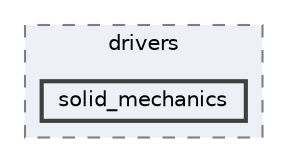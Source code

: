 digraph "/home/runner/work/neml2/neml2/src/neml2/drivers/solid_mechanics"
{
 // LATEX_PDF_SIZE
  bgcolor="transparent";
  edge [fontname=Helvetica,fontsize=10,labelfontname=Helvetica,labelfontsize=10];
  node [fontname=Helvetica,fontsize=10,shape=box,height=0.2,width=0.4];
  compound=true
  subgraph clusterdir_e3d9d6f5aea32d5e32c401bb20413150 {
    graph [ bgcolor="#edf0f7", pencolor="grey50", label="drivers", fontname=Helvetica,fontsize=10 style="filled,dashed", URL="dir_e3d9d6f5aea32d5e32c401bb20413150.html",tooltip=""]
  dir_947ead103d9f0ac54e0b84fea54a6ead [label="solid_mechanics", fillcolor="#edf0f7", color="grey25", style="filled,bold", URL="dir_947ead103d9f0ac54e0b84fea54a6ead.html",tooltip=""];
  }
}
